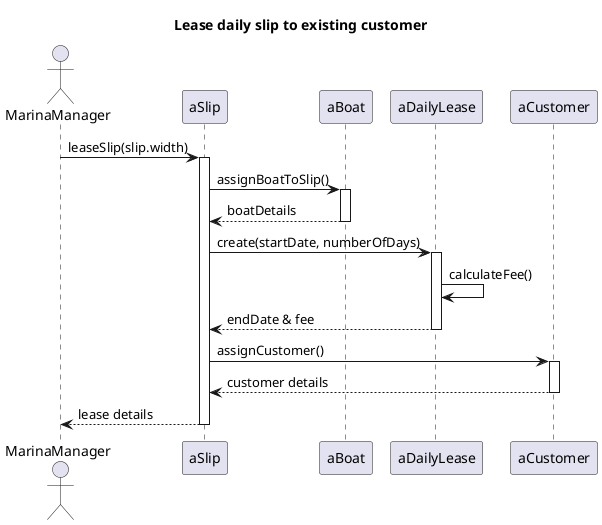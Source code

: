 @startuml 

title Lease daily slip to existing customer
actor MarinaManager

participant aSlip 
participant aBoat 

MarinaManager -> aSlip : leaseSlip(slip.width)
activate aSlip

aSlip -> aBoat : assignBoatToSlip()
activate aBoat
aBoat --> aSlip : boatDetails
deactivate aBoat

aSlip -> aDailyLease : create(startDate, numberOfDays)
activate aDailyLease
aDailyLease -> aDailyLease : calculateFee()
aDailyLease --> aSlip : endDate & fee
deactivate aDailyLease

aSlip -> aCustomer : assignCustomer()
activate aCustomer
aCustomer --> aSlip : customer details
deactivate aCustomer

aSlip --> MarinaManager : lease details
deactivate aSlip

@enduml